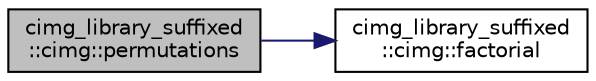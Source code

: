 digraph "cimg_library_suffixed::cimg::permutations"
{
  edge [fontname="Helvetica",fontsize="10",labelfontname="Helvetica",labelfontsize="10"];
  node [fontname="Helvetica",fontsize="10",shape=record];
  rankdir="LR";
  Node3423 [label="cimg_library_suffixed\l::cimg::permutations",height=0.2,width=0.4,color="black", fillcolor="grey75", style="filled", fontcolor="black"];
  Node3423 -> Node3424 [color="midnightblue",fontsize="10",style="solid",fontname="Helvetica"];
  Node3424 [label="cimg_library_suffixed\l::cimg::factorial",height=0.2,width=0.4,color="black", fillcolor="white", style="filled",URL="$namespacecimg__library__suffixed_1_1cimg.html#a5c4845e4f0f1c87ec1cd97d7a8923cb6",tooltip="Return the factorial of n. "];
}
